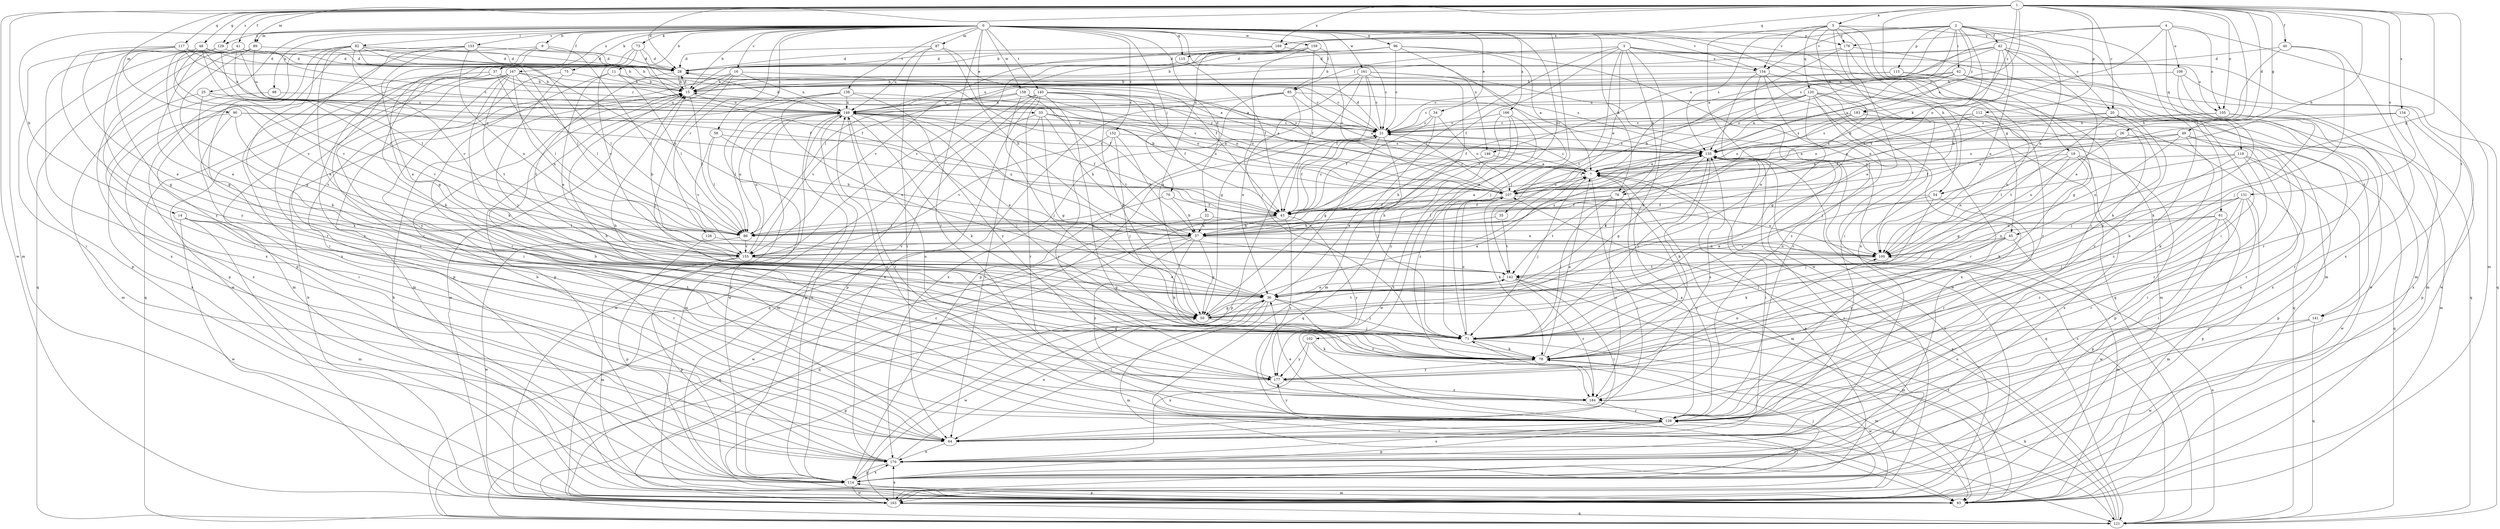 strict digraph  {
0;
1;
2;
3;
4;
5;
7;
9;
11;
14;
15;
16;
18;
20;
21;
22;
25;
26;
28;
33;
34;
35;
36;
37;
40;
41;
42;
43;
45;
48;
49;
50;
54;
57;
58;
61;
62;
64;
70;
71;
73;
75;
76;
78;
82;
85;
86;
87;
89;
90;
93;
96;
98;
100;
102;
105;
106;
107;
112;
113;
114;
115;
117;
118;
120;
121;
126;
128;
129;
131;
134;
135;
138;
140;
141;
142;
146;
149;
152;
153;
154;
155;
158;
159;
161;
163;
166;
167;
169;
170;
176;
177;
183;
184;
0 -> 9  [label=b];
0 -> 11  [label=b];
0 -> 14  [label=b];
0 -> 15  [label=b];
0 -> 16  [label=c];
0 -> 22  [label=d];
0 -> 25  [label=d];
0 -> 33  [label=e];
0 -> 34  [label=e];
0 -> 37  [label=f];
0 -> 45  [label=g];
0 -> 54  [label=h];
0 -> 58  [label=i];
0 -> 70  [label=j];
0 -> 71  [label=j];
0 -> 73  [label=k];
0 -> 75  [label=k];
0 -> 76  [label=k];
0 -> 82  [label=l];
0 -> 85  [label=l];
0 -> 87  [label=m];
0 -> 89  [label=m];
0 -> 96  [label=n];
0 -> 98  [label=n];
0 -> 102  [label=o];
0 -> 115  [label=q];
0 -> 126  [label=r];
0 -> 128  [label=r];
0 -> 129  [label=s];
0 -> 138  [label=t];
0 -> 140  [label=t];
0 -> 146  [label=u];
0 -> 152  [label=v];
0 -> 153  [label=v];
0 -> 154  [label=v];
0 -> 158  [label=w];
0 -> 159  [label=w];
0 -> 161  [label=w];
0 -> 166  [label=x];
0 -> 167  [label=x];
0 -> 176  [label=y];
1 -> 5  [label=a];
1 -> 7  [label=a];
1 -> 18  [label=c];
1 -> 20  [label=c];
1 -> 26  [label=d];
1 -> 28  [label=d];
1 -> 40  [label=f];
1 -> 41  [label=f];
1 -> 45  [label=g];
1 -> 48  [label=g];
1 -> 49  [label=g];
1 -> 54  [label=h];
1 -> 57  [label=h];
1 -> 89  [label=m];
1 -> 90  [label=m];
1 -> 93  [label=m];
1 -> 105  [label=o];
1 -> 112  [label=p];
1 -> 115  [label=q];
1 -> 117  [label=q];
1 -> 129  [label=s];
1 -> 131  [label=s];
1 -> 134  [label=s];
1 -> 141  [label=t];
1 -> 163  [label=w];
1 -> 169  [label=x];
1 -> 183  [label=z];
2 -> 7  [label=a];
2 -> 15  [label=b];
2 -> 42  [label=f];
2 -> 61  [label=i];
2 -> 62  [label=i];
2 -> 64  [label=i];
2 -> 76  [label=k];
2 -> 100  [label=n];
2 -> 113  [label=p];
2 -> 135  [label=s];
2 -> 154  [label=v];
2 -> 169  [label=x];
2 -> 183  [label=z];
3 -> 35  [label=e];
3 -> 43  [label=f];
3 -> 76  [label=k];
3 -> 78  [label=k];
3 -> 85  [label=l];
3 -> 86  [label=l];
3 -> 105  [label=o];
3 -> 141  [label=t];
3 -> 142  [label=t];
3 -> 154  [label=v];
4 -> 93  [label=m];
4 -> 105  [label=o];
4 -> 106  [label=o];
4 -> 107  [label=o];
4 -> 118  [label=q];
4 -> 146  [label=u];
4 -> 176  [label=y];
5 -> 20  [label=c];
5 -> 57  [label=h];
5 -> 64  [label=i];
5 -> 120  [label=q];
5 -> 128  [label=r];
5 -> 135  [label=s];
5 -> 154  [label=v];
5 -> 163  [label=w];
5 -> 170  [label=x];
5 -> 176  [label=y];
7 -> 21  [label=c];
7 -> 64  [label=i];
7 -> 71  [label=j];
7 -> 93  [label=m];
7 -> 107  [label=o];
9 -> 28  [label=d];
9 -> 50  [label=g];
9 -> 86  [label=l];
9 -> 128  [label=r];
9 -> 170  [label=x];
11 -> 15  [label=b];
11 -> 21  [label=c];
11 -> 36  [label=e];
11 -> 86  [label=l];
11 -> 128  [label=r];
14 -> 86  [label=l];
14 -> 93  [label=m];
14 -> 128  [label=r];
14 -> 163  [label=w];
14 -> 78  [label=t];
15 -> 28  [label=d];
15 -> 86  [label=l];
15 -> 149  [label=u];
16 -> 15  [label=b];
16 -> 43  [label=f];
16 -> 71  [label=j];
16 -> 93  [label=m];
16 -> 114  [label=p];
16 -> 149  [label=u];
18 -> 7  [label=a];
18 -> 50  [label=g];
18 -> 78  [label=k];
18 -> 100  [label=n];
18 -> 114  [label=p];
18 -> 170  [label=x];
20 -> 21  [label=c];
20 -> 71  [label=j];
20 -> 107  [label=o];
20 -> 142  [label=t];
20 -> 177  [label=y];
20 -> 184  [label=z];
21 -> 28  [label=d];
21 -> 43  [label=f];
21 -> 71  [label=j];
21 -> 114  [label=p];
21 -> 121  [label=q];
21 -> 135  [label=s];
22 -> 57  [label=h];
22 -> 100  [label=n];
22 -> 163  [label=w];
25 -> 78  [label=k];
25 -> 93  [label=m];
25 -> 149  [label=u];
25 -> 155  [label=v];
26 -> 100  [label=n];
26 -> 128  [label=r];
26 -> 135  [label=s];
28 -> 15  [label=b];
28 -> 142  [label=t];
33 -> 21  [label=c];
33 -> 50  [label=g];
33 -> 57  [label=h];
33 -> 64  [label=i];
33 -> 93  [label=m];
33 -> 135  [label=s];
34 -> 21  [label=c];
34 -> 43  [label=f];
34 -> 50  [label=g];
34 -> 107  [label=o];
35 -> 57  [label=h];
35 -> 142  [label=t];
36 -> 50  [label=g];
36 -> 64  [label=i];
36 -> 71  [label=j];
36 -> 93  [label=m];
36 -> 142  [label=t];
36 -> 163  [label=w];
36 -> 184  [label=z];
37 -> 15  [label=b];
37 -> 21  [label=c];
37 -> 86  [label=l];
37 -> 114  [label=p];
37 -> 184  [label=z];
40 -> 28  [label=d];
40 -> 71  [label=j];
40 -> 107  [label=o];
40 -> 170  [label=x];
41 -> 21  [label=c];
41 -> 28  [label=d];
41 -> 43  [label=f];
41 -> 50  [label=g];
41 -> 114  [label=p];
41 -> 121  [label=q];
41 -> 149  [label=u];
42 -> 15  [label=b];
42 -> 28  [label=d];
42 -> 36  [label=e];
42 -> 57  [label=h];
42 -> 86  [label=l];
42 -> 93  [label=m];
42 -> 100  [label=n];
42 -> 107  [label=o];
42 -> 121  [label=q];
42 -> 149  [label=u];
43 -> 7  [label=a];
43 -> 21  [label=c];
43 -> 57  [label=h];
43 -> 86  [label=l];
43 -> 121  [label=q];
43 -> 177  [label=y];
43 -> 184  [label=z];
45 -> 71  [label=j];
45 -> 78  [label=k];
45 -> 93  [label=m];
45 -> 155  [label=v];
45 -> 177  [label=y];
48 -> 15  [label=b];
48 -> 28  [label=d];
48 -> 64  [label=i];
48 -> 107  [label=o];
48 -> 149  [label=u];
48 -> 155  [label=v];
48 -> 177  [label=y];
49 -> 7  [label=a];
49 -> 43  [label=f];
49 -> 78  [label=k];
49 -> 100  [label=n];
49 -> 121  [label=q];
49 -> 128  [label=r];
49 -> 135  [label=s];
50 -> 7  [label=a];
50 -> 71  [label=j];
50 -> 142  [label=t];
54 -> 36  [label=e];
54 -> 43  [label=f];
54 -> 71  [label=j];
54 -> 128  [label=r];
57 -> 50  [label=g];
57 -> 78  [label=k];
57 -> 100  [label=n];
57 -> 121  [label=q];
57 -> 149  [label=u];
57 -> 155  [label=v];
57 -> 184  [label=z];
58 -> 57  [label=h];
58 -> 86  [label=l];
58 -> 135  [label=s];
58 -> 155  [label=v];
61 -> 64  [label=i];
61 -> 86  [label=l];
61 -> 93  [label=m];
61 -> 100  [label=n];
61 -> 114  [label=p];
61 -> 163  [label=w];
62 -> 7  [label=a];
62 -> 15  [label=b];
62 -> 21  [label=c];
62 -> 93  [label=m];
62 -> 121  [label=q];
62 -> 135  [label=s];
62 -> 163  [label=w];
64 -> 170  [label=x];
70 -> 43  [label=f];
70 -> 57  [label=h];
70 -> 86  [label=l];
71 -> 78  [label=k];
71 -> 93  [label=m];
71 -> 107  [label=o];
71 -> 135  [label=s];
73 -> 28  [label=d];
73 -> 43  [label=f];
73 -> 64  [label=i];
73 -> 78  [label=k];
73 -> 155  [label=v];
75 -> 15  [label=b];
75 -> 71  [label=j];
75 -> 114  [label=p];
76 -> 43  [label=f];
76 -> 71  [label=j];
76 -> 86  [label=l];
76 -> 128  [label=r];
76 -> 142  [label=t];
76 -> 184  [label=z];
78 -> 7  [label=a];
78 -> 15  [label=b];
78 -> 163  [label=w];
78 -> 177  [label=y];
82 -> 7  [label=a];
82 -> 28  [label=d];
82 -> 36  [label=e];
82 -> 57  [label=h];
82 -> 78  [label=k];
82 -> 86  [label=l];
82 -> 128  [label=r];
82 -> 155  [label=v];
82 -> 170  [label=x];
85 -> 7  [label=a];
85 -> 36  [label=e];
85 -> 121  [label=q];
85 -> 135  [label=s];
85 -> 149  [label=u];
85 -> 170  [label=x];
86 -> 149  [label=u];
86 -> 155  [label=v];
86 -> 163  [label=w];
87 -> 28  [label=d];
87 -> 43  [label=f];
87 -> 57  [label=h];
87 -> 64  [label=i];
87 -> 149  [label=u];
89 -> 28  [label=d];
89 -> 50  [label=g];
89 -> 64  [label=i];
89 -> 86  [label=l];
89 -> 170  [label=x];
90 -> 7  [label=a];
90 -> 21  [label=c];
90 -> 64  [label=i];
90 -> 155  [label=v];
90 -> 170  [label=x];
93 -> 15  [label=b];
93 -> 50  [label=g];
93 -> 114  [label=p];
93 -> 142  [label=t];
96 -> 7  [label=a];
96 -> 15  [label=b];
96 -> 21  [label=c];
96 -> 28  [label=d];
96 -> 71  [label=j];
96 -> 100  [label=n];
98 -> 149  [label=u];
98 -> 170  [label=x];
100 -> 142  [label=t];
102 -> 78  [label=k];
102 -> 121  [label=q];
102 -> 170  [label=x];
102 -> 177  [label=y];
105 -> 21  [label=c];
105 -> 43  [label=f];
105 -> 78  [label=k];
105 -> 93  [label=m];
105 -> 170  [label=x];
106 -> 15  [label=b];
106 -> 78  [label=k];
106 -> 128  [label=r];
106 -> 163  [label=w];
107 -> 15  [label=b];
107 -> 21  [label=c];
107 -> 43  [label=f];
107 -> 57  [label=h];
107 -> 78  [label=k];
107 -> 100  [label=n];
107 -> 135  [label=s];
112 -> 21  [label=c];
112 -> 100  [label=n];
112 -> 107  [label=o];
112 -> 128  [label=r];
112 -> 135  [label=s];
113 -> 15  [label=b];
113 -> 50  [label=g];
113 -> 78  [label=k];
113 -> 149  [label=u];
114 -> 7  [label=a];
114 -> 93  [label=m];
114 -> 128  [label=r];
114 -> 135  [label=s];
114 -> 149  [label=u];
114 -> 163  [label=w];
114 -> 170  [label=x];
115 -> 43  [label=f];
115 -> 155  [label=v];
117 -> 15  [label=b];
117 -> 21  [label=c];
117 -> 28  [label=d];
117 -> 36  [label=e];
117 -> 64  [label=i];
117 -> 177  [label=y];
118 -> 7  [label=a];
118 -> 36  [label=e];
118 -> 64  [label=i];
118 -> 86  [label=l];
118 -> 114  [label=p];
118 -> 163  [label=w];
120 -> 21  [label=c];
120 -> 43  [label=f];
120 -> 50  [label=g];
120 -> 71  [label=j];
120 -> 86  [label=l];
120 -> 93  [label=m];
120 -> 121  [label=q];
120 -> 128  [label=r];
120 -> 149  [label=u];
120 -> 170  [label=x];
121 -> 7  [label=a];
121 -> 78  [label=k];
121 -> 100  [label=n];
121 -> 107  [label=o];
121 -> 135  [label=s];
126 -> 100  [label=n];
126 -> 114  [label=p];
128 -> 7  [label=a];
128 -> 15  [label=b];
128 -> 36  [label=e];
128 -> 64  [label=i];
128 -> 114  [label=p];
128 -> 149  [label=u];
128 -> 170  [label=x];
128 -> 177  [label=y];
129 -> 28  [label=d];
129 -> 36  [label=e];
129 -> 50  [label=g];
129 -> 86  [label=l];
129 -> 155  [label=v];
131 -> 43  [label=f];
131 -> 64  [label=i];
131 -> 71  [label=j];
131 -> 100  [label=n];
131 -> 114  [label=p];
131 -> 128  [label=r];
131 -> 184  [label=z];
134 -> 21  [label=c];
134 -> 107  [label=o];
134 -> 114  [label=p];
134 -> 170  [label=x];
135 -> 7  [label=a];
135 -> 36  [label=e];
135 -> 50  [label=g];
135 -> 64  [label=i];
135 -> 78  [label=k];
135 -> 121  [label=q];
138 -> 36  [label=e];
138 -> 107  [label=o];
138 -> 114  [label=p];
138 -> 149  [label=u];
138 -> 163  [label=w];
138 -> 177  [label=y];
140 -> 43  [label=f];
140 -> 50  [label=g];
140 -> 78  [label=k];
140 -> 107  [label=o];
140 -> 114  [label=p];
140 -> 128  [label=r];
140 -> 135  [label=s];
140 -> 149  [label=u];
140 -> 163  [label=w];
140 -> 170  [label=x];
141 -> 71  [label=j];
141 -> 121  [label=q];
141 -> 163  [label=w];
142 -> 36  [label=e];
142 -> 64  [label=i];
142 -> 93  [label=m];
142 -> 184  [label=z];
146 -> 7  [label=a];
146 -> 36  [label=e];
146 -> 57  [label=h];
149 -> 21  [label=c];
149 -> 28  [label=d];
149 -> 36  [label=e];
149 -> 43  [label=f];
149 -> 71  [label=j];
149 -> 78  [label=k];
149 -> 86  [label=l];
149 -> 93  [label=m];
149 -> 107  [label=o];
149 -> 114  [label=p];
149 -> 128  [label=r];
149 -> 163  [label=w];
152 -> 57  [label=h];
152 -> 71  [label=j];
152 -> 135  [label=s];
152 -> 155  [label=v];
152 -> 177  [label=y];
153 -> 7  [label=a];
153 -> 28  [label=d];
153 -> 36  [label=e];
153 -> 64  [label=i];
153 -> 86  [label=l];
153 -> 100  [label=n];
153 -> 114  [label=p];
154 -> 15  [label=b];
154 -> 36  [label=e];
154 -> 121  [label=q];
154 -> 128  [label=r];
154 -> 163  [label=w];
154 -> 184  [label=z];
155 -> 15  [label=b];
155 -> 36  [label=e];
155 -> 50  [label=g];
155 -> 93  [label=m];
155 -> 114  [label=p];
155 -> 135  [label=s];
155 -> 149  [label=u];
158 -> 7  [label=a];
158 -> 71  [label=j];
158 -> 107  [label=o];
158 -> 142  [label=t];
158 -> 149  [label=u];
158 -> 155  [label=v];
159 -> 28  [label=d];
159 -> 43  [label=f];
159 -> 50  [label=g];
159 -> 71  [label=j];
159 -> 86  [label=l];
159 -> 107  [label=o];
161 -> 15  [label=b];
161 -> 21  [label=c];
161 -> 43  [label=f];
161 -> 50  [label=g];
161 -> 93  [label=m];
161 -> 100  [label=n];
161 -> 114  [label=p];
161 -> 135  [label=s];
163 -> 15  [label=b];
163 -> 21  [label=c];
163 -> 71  [label=j];
163 -> 121  [label=q];
163 -> 135  [label=s];
163 -> 170  [label=x];
166 -> 21  [label=c];
166 -> 121  [label=q];
166 -> 163  [label=w];
166 -> 177  [label=y];
166 -> 184  [label=z];
167 -> 15  [label=b];
167 -> 21  [label=c];
167 -> 64  [label=i];
167 -> 78  [label=k];
167 -> 86  [label=l];
167 -> 93  [label=m];
167 -> 100  [label=n];
167 -> 121  [label=q];
167 -> 142  [label=t];
167 -> 163  [label=w];
167 -> 177  [label=y];
169 -> 21  [label=c];
169 -> 28  [label=d];
169 -> 155  [label=v];
170 -> 15  [label=b];
170 -> 36  [label=e];
170 -> 114  [label=p];
176 -> 28  [label=d];
176 -> 36  [label=e];
176 -> 57  [label=h];
176 -> 93  [label=m];
176 -> 128  [label=r];
177 -> 15  [label=b];
177 -> 100  [label=n];
177 -> 184  [label=z];
183 -> 21  [label=c];
183 -> 107  [label=o];
183 -> 135  [label=s];
183 -> 170  [label=x];
184 -> 128  [label=r];
184 -> 135  [label=s];
184 -> 149  [label=u];
}
